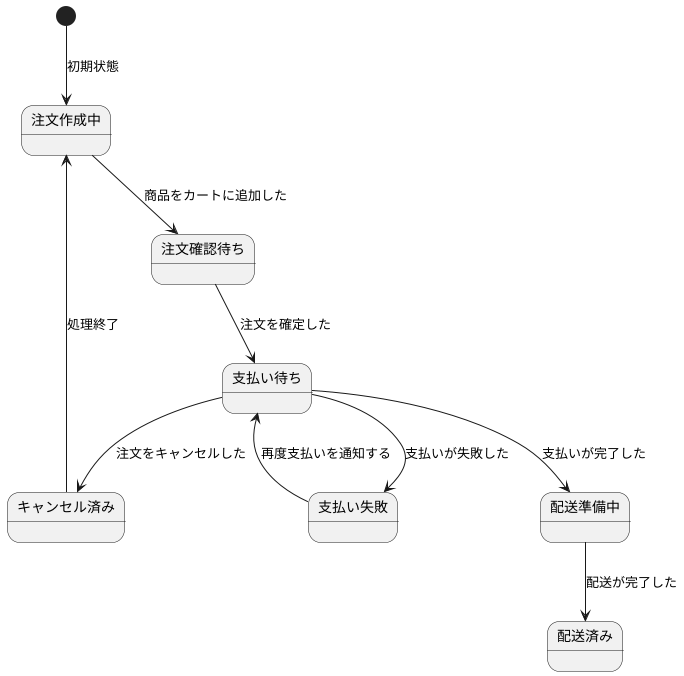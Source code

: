 @startuml
[*] --> 注文作成中: 初期状態
注文作成中 --> 注文確認待ち: 商品をカートに追加した
注文確認待ち --> 支払い待ち: 注文を確定した
支払い待ち --> 配送準備中: 支払いが完了した
配送準備中 --> 配送済み: 配送が完了した
支払い待ち --> キャンセル済み: 注文をキャンセルした
キャンセル済み --> 注文作成中: 処理終了
支払い待ち --> 支払い失敗: 支払いが失敗した
支払い失敗 --> 支払い待ち: 再度支払いを通知する
@enduml